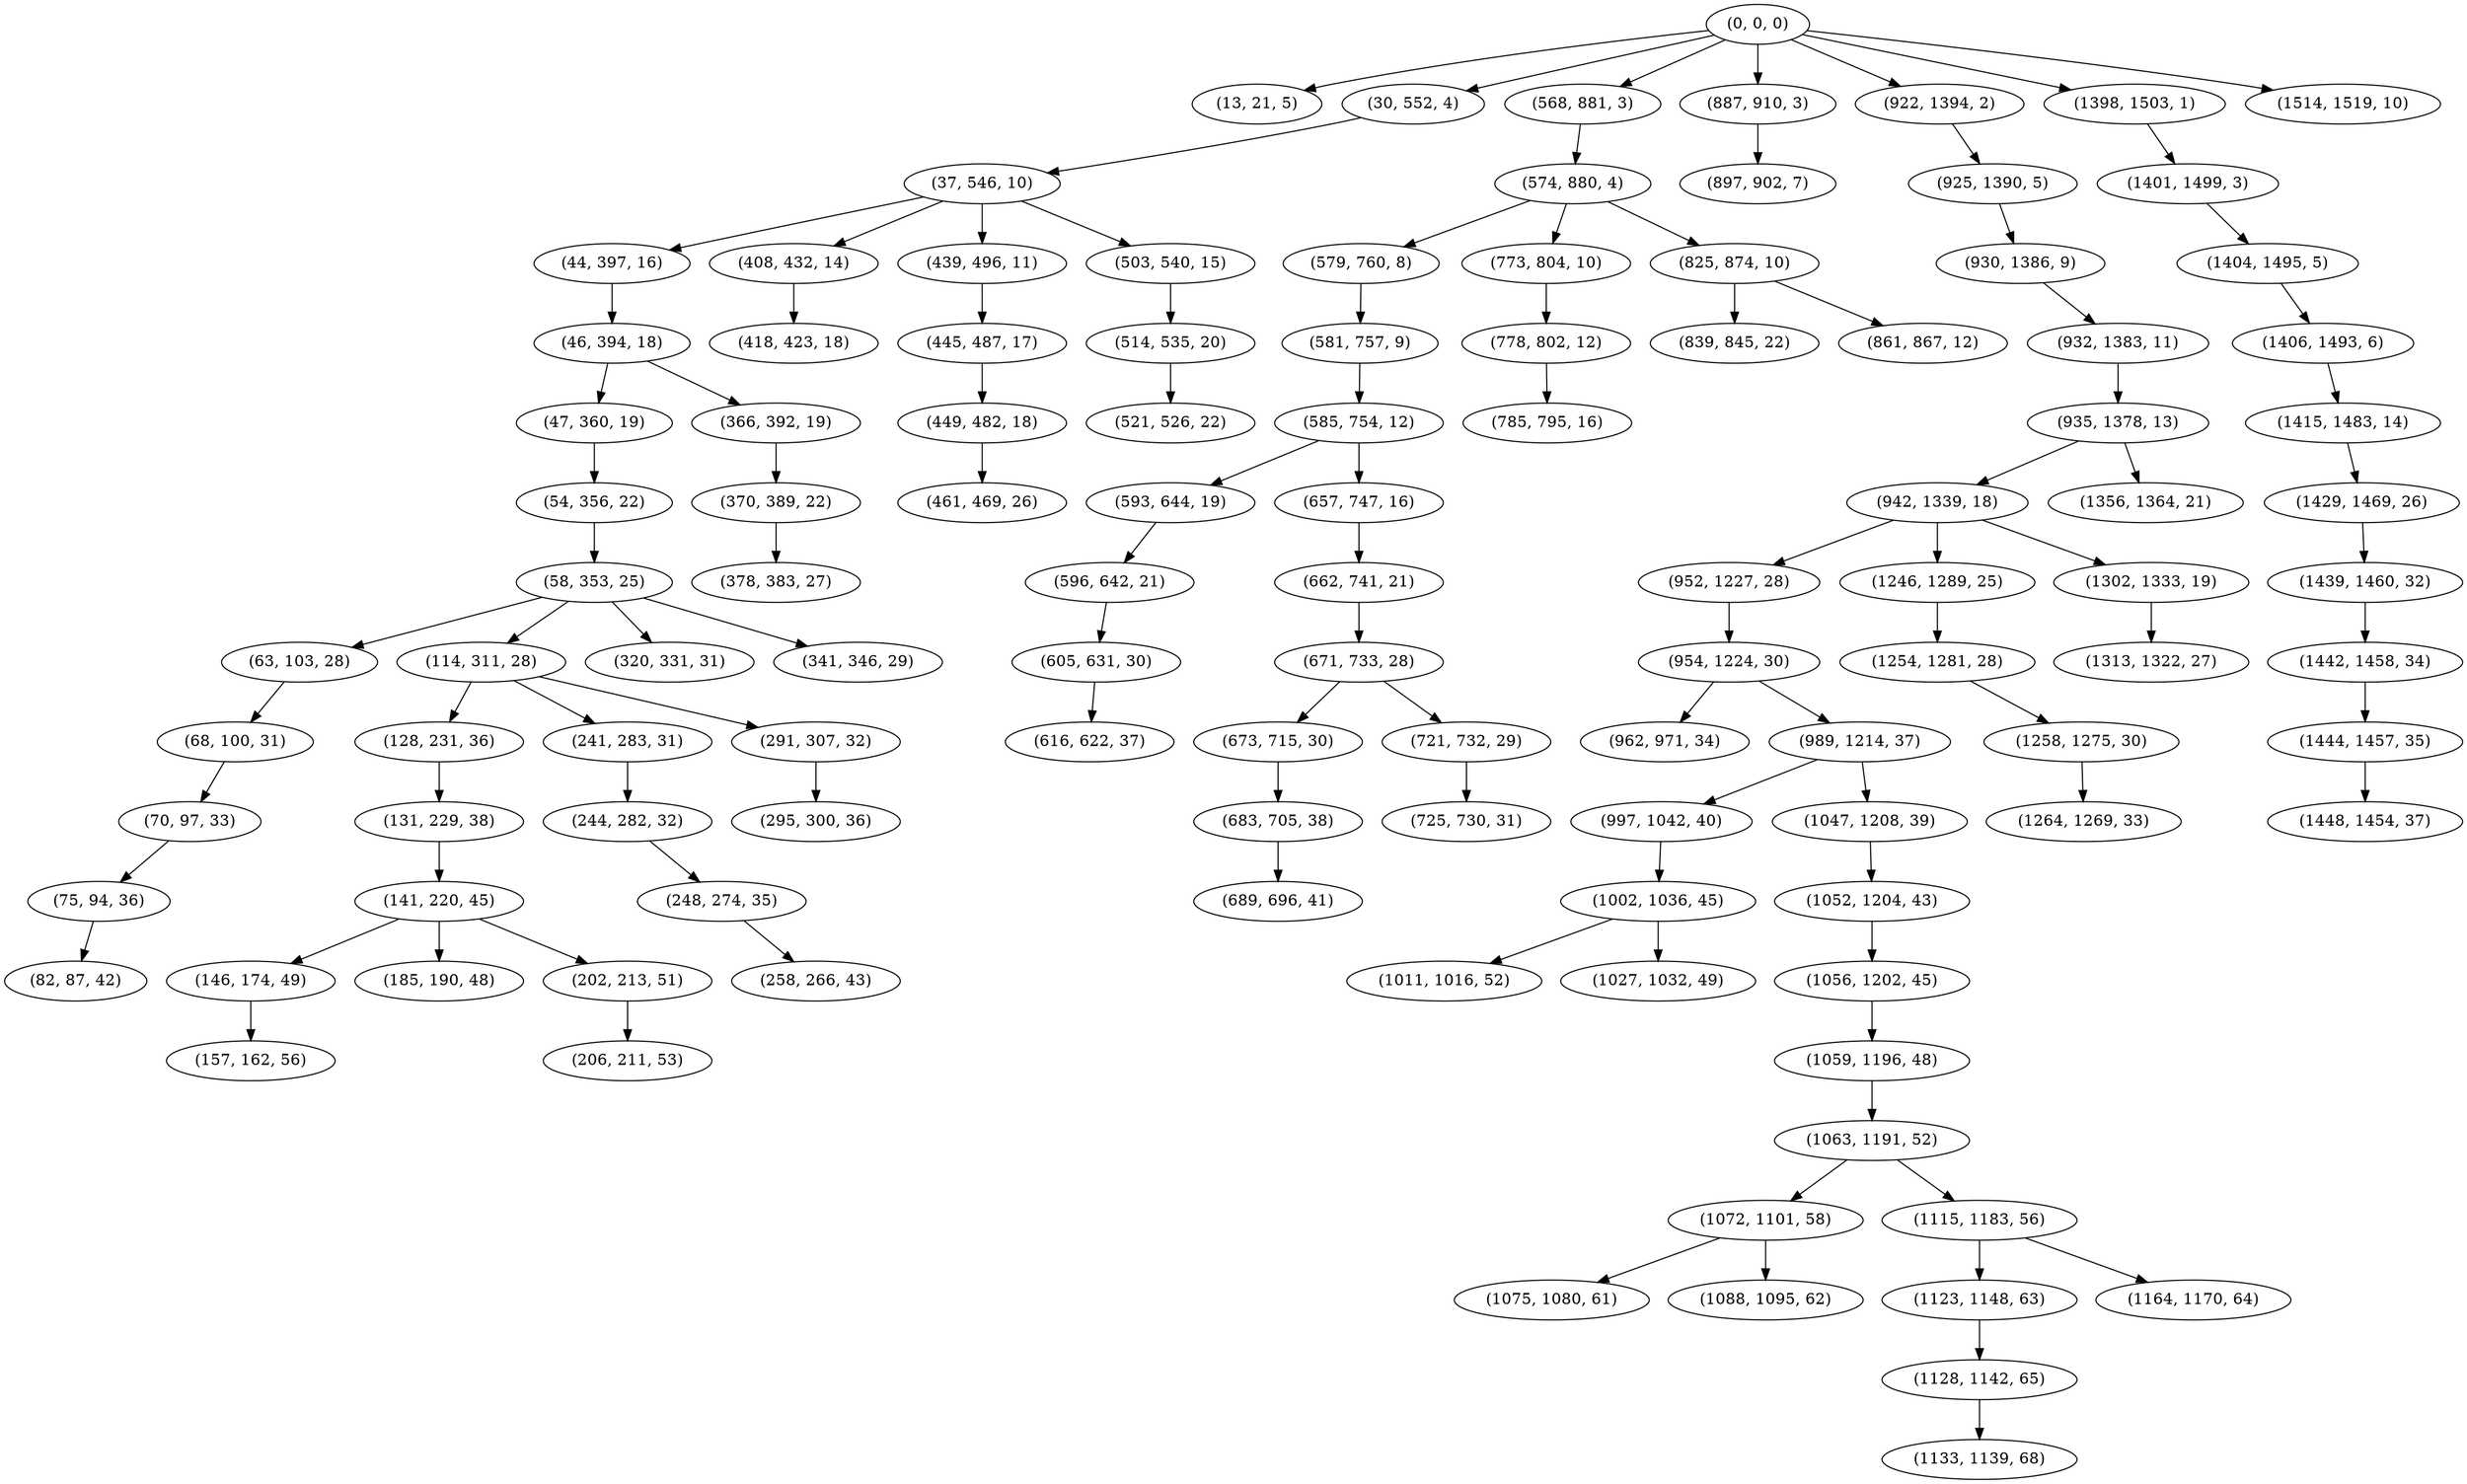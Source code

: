 digraph tree {
    "(0, 0, 0)";
    "(13, 21, 5)";
    "(30, 552, 4)";
    "(37, 546, 10)";
    "(44, 397, 16)";
    "(46, 394, 18)";
    "(47, 360, 19)";
    "(54, 356, 22)";
    "(58, 353, 25)";
    "(63, 103, 28)";
    "(68, 100, 31)";
    "(70, 97, 33)";
    "(75, 94, 36)";
    "(82, 87, 42)";
    "(114, 311, 28)";
    "(128, 231, 36)";
    "(131, 229, 38)";
    "(141, 220, 45)";
    "(146, 174, 49)";
    "(157, 162, 56)";
    "(185, 190, 48)";
    "(202, 213, 51)";
    "(206, 211, 53)";
    "(241, 283, 31)";
    "(244, 282, 32)";
    "(248, 274, 35)";
    "(258, 266, 43)";
    "(291, 307, 32)";
    "(295, 300, 36)";
    "(320, 331, 31)";
    "(341, 346, 29)";
    "(366, 392, 19)";
    "(370, 389, 22)";
    "(378, 383, 27)";
    "(408, 432, 14)";
    "(418, 423, 18)";
    "(439, 496, 11)";
    "(445, 487, 17)";
    "(449, 482, 18)";
    "(461, 469, 26)";
    "(503, 540, 15)";
    "(514, 535, 20)";
    "(521, 526, 22)";
    "(568, 881, 3)";
    "(574, 880, 4)";
    "(579, 760, 8)";
    "(581, 757, 9)";
    "(585, 754, 12)";
    "(593, 644, 19)";
    "(596, 642, 21)";
    "(605, 631, 30)";
    "(616, 622, 37)";
    "(657, 747, 16)";
    "(662, 741, 21)";
    "(671, 733, 28)";
    "(673, 715, 30)";
    "(683, 705, 38)";
    "(689, 696, 41)";
    "(721, 732, 29)";
    "(725, 730, 31)";
    "(773, 804, 10)";
    "(778, 802, 12)";
    "(785, 795, 16)";
    "(825, 874, 10)";
    "(839, 845, 22)";
    "(861, 867, 12)";
    "(887, 910, 3)";
    "(897, 902, 7)";
    "(922, 1394, 2)";
    "(925, 1390, 5)";
    "(930, 1386, 9)";
    "(932, 1383, 11)";
    "(935, 1378, 13)";
    "(942, 1339, 18)";
    "(952, 1227, 28)";
    "(954, 1224, 30)";
    "(962, 971, 34)";
    "(989, 1214, 37)";
    "(997, 1042, 40)";
    "(1002, 1036, 45)";
    "(1011, 1016, 52)";
    "(1027, 1032, 49)";
    "(1047, 1208, 39)";
    "(1052, 1204, 43)";
    "(1056, 1202, 45)";
    "(1059, 1196, 48)";
    "(1063, 1191, 52)";
    "(1072, 1101, 58)";
    "(1075, 1080, 61)";
    "(1088, 1095, 62)";
    "(1115, 1183, 56)";
    "(1123, 1148, 63)";
    "(1128, 1142, 65)";
    "(1133, 1139, 68)";
    "(1164, 1170, 64)";
    "(1246, 1289, 25)";
    "(1254, 1281, 28)";
    "(1258, 1275, 30)";
    "(1264, 1269, 33)";
    "(1302, 1333, 19)";
    "(1313, 1322, 27)";
    "(1356, 1364, 21)";
    "(1398, 1503, 1)";
    "(1401, 1499, 3)";
    "(1404, 1495, 5)";
    "(1406, 1493, 6)";
    "(1415, 1483, 14)";
    "(1429, 1469, 26)";
    "(1439, 1460, 32)";
    "(1442, 1458, 34)";
    "(1444, 1457, 35)";
    "(1448, 1454, 37)";
    "(1514, 1519, 10)";
    "(0, 0, 0)" -> "(13, 21, 5)";
    "(0, 0, 0)" -> "(30, 552, 4)";
    "(0, 0, 0)" -> "(568, 881, 3)";
    "(0, 0, 0)" -> "(887, 910, 3)";
    "(0, 0, 0)" -> "(922, 1394, 2)";
    "(0, 0, 0)" -> "(1398, 1503, 1)";
    "(0, 0, 0)" -> "(1514, 1519, 10)";
    "(30, 552, 4)" -> "(37, 546, 10)";
    "(37, 546, 10)" -> "(44, 397, 16)";
    "(37, 546, 10)" -> "(408, 432, 14)";
    "(37, 546, 10)" -> "(439, 496, 11)";
    "(37, 546, 10)" -> "(503, 540, 15)";
    "(44, 397, 16)" -> "(46, 394, 18)";
    "(46, 394, 18)" -> "(47, 360, 19)";
    "(46, 394, 18)" -> "(366, 392, 19)";
    "(47, 360, 19)" -> "(54, 356, 22)";
    "(54, 356, 22)" -> "(58, 353, 25)";
    "(58, 353, 25)" -> "(63, 103, 28)";
    "(58, 353, 25)" -> "(114, 311, 28)";
    "(58, 353, 25)" -> "(320, 331, 31)";
    "(58, 353, 25)" -> "(341, 346, 29)";
    "(63, 103, 28)" -> "(68, 100, 31)";
    "(68, 100, 31)" -> "(70, 97, 33)";
    "(70, 97, 33)" -> "(75, 94, 36)";
    "(75, 94, 36)" -> "(82, 87, 42)";
    "(114, 311, 28)" -> "(128, 231, 36)";
    "(114, 311, 28)" -> "(241, 283, 31)";
    "(114, 311, 28)" -> "(291, 307, 32)";
    "(128, 231, 36)" -> "(131, 229, 38)";
    "(131, 229, 38)" -> "(141, 220, 45)";
    "(141, 220, 45)" -> "(146, 174, 49)";
    "(141, 220, 45)" -> "(185, 190, 48)";
    "(141, 220, 45)" -> "(202, 213, 51)";
    "(146, 174, 49)" -> "(157, 162, 56)";
    "(202, 213, 51)" -> "(206, 211, 53)";
    "(241, 283, 31)" -> "(244, 282, 32)";
    "(244, 282, 32)" -> "(248, 274, 35)";
    "(248, 274, 35)" -> "(258, 266, 43)";
    "(291, 307, 32)" -> "(295, 300, 36)";
    "(366, 392, 19)" -> "(370, 389, 22)";
    "(370, 389, 22)" -> "(378, 383, 27)";
    "(408, 432, 14)" -> "(418, 423, 18)";
    "(439, 496, 11)" -> "(445, 487, 17)";
    "(445, 487, 17)" -> "(449, 482, 18)";
    "(449, 482, 18)" -> "(461, 469, 26)";
    "(503, 540, 15)" -> "(514, 535, 20)";
    "(514, 535, 20)" -> "(521, 526, 22)";
    "(568, 881, 3)" -> "(574, 880, 4)";
    "(574, 880, 4)" -> "(579, 760, 8)";
    "(574, 880, 4)" -> "(773, 804, 10)";
    "(574, 880, 4)" -> "(825, 874, 10)";
    "(579, 760, 8)" -> "(581, 757, 9)";
    "(581, 757, 9)" -> "(585, 754, 12)";
    "(585, 754, 12)" -> "(593, 644, 19)";
    "(585, 754, 12)" -> "(657, 747, 16)";
    "(593, 644, 19)" -> "(596, 642, 21)";
    "(596, 642, 21)" -> "(605, 631, 30)";
    "(605, 631, 30)" -> "(616, 622, 37)";
    "(657, 747, 16)" -> "(662, 741, 21)";
    "(662, 741, 21)" -> "(671, 733, 28)";
    "(671, 733, 28)" -> "(673, 715, 30)";
    "(671, 733, 28)" -> "(721, 732, 29)";
    "(673, 715, 30)" -> "(683, 705, 38)";
    "(683, 705, 38)" -> "(689, 696, 41)";
    "(721, 732, 29)" -> "(725, 730, 31)";
    "(773, 804, 10)" -> "(778, 802, 12)";
    "(778, 802, 12)" -> "(785, 795, 16)";
    "(825, 874, 10)" -> "(839, 845, 22)";
    "(825, 874, 10)" -> "(861, 867, 12)";
    "(887, 910, 3)" -> "(897, 902, 7)";
    "(922, 1394, 2)" -> "(925, 1390, 5)";
    "(925, 1390, 5)" -> "(930, 1386, 9)";
    "(930, 1386, 9)" -> "(932, 1383, 11)";
    "(932, 1383, 11)" -> "(935, 1378, 13)";
    "(935, 1378, 13)" -> "(942, 1339, 18)";
    "(935, 1378, 13)" -> "(1356, 1364, 21)";
    "(942, 1339, 18)" -> "(952, 1227, 28)";
    "(942, 1339, 18)" -> "(1246, 1289, 25)";
    "(942, 1339, 18)" -> "(1302, 1333, 19)";
    "(952, 1227, 28)" -> "(954, 1224, 30)";
    "(954, 1224, 30)" -> "(962, 971, 34)";
    "(954, 1224, 30)" -> "(989, 1214, 37)";
    "(989, 1214, 37)" -> "(997, 1042, 40)";
    "(989, 1214, 37)" -> "(1047, 1208, 39)";
    "(997, 1042, 40)" -> "(1002, 1036, 45)";
    "(1002, 1036, 45)" -> "(1011, 1016, 52)";
    "(1002, 1036, 45)" -> "(1027, 1032, 49)";
    "(1047, 1208, 39)" -> "(1052, 1204, 43)";
    "(1052, 1204, 43)" -> "(1056, 1202, 45)";
    "(1056, 1202, 45)" -> "(1059, 1196, 48)";
    "(1059, 1196, 48)" -> "(1063, 1191, 52)";
    "(1063, 1191, 52)" -> "(1072, 1101, 58)";
    "(1063, 1191, 52)" -> "(1115, 1183, 56)";
    "(1072, 1101, 58)" -> "(1075, 1080, 61)";
    "(1072, 1101, 58)" -> "(1088, 1095, 62)";
    "(1115, 1183, 56)" -> "(1123, 1148, 63)";
    "(1115, 1183, 56)" -> "(1164, 1170, 64)";
    "(1123, 1148, 63)" -> "(1128, 1142, 65)";
    "(1128, 1142, 65)" -> "(1133, 1139, 68)";
    "(1246, 1289, 25)" -> "(1254, 1281, 28)";
    "(1254, 1281, 28)" -> "(1258, 1275, 30)";
    "(1258, 1275, 30)" -> "(1264, 1269, 33)";
    "(1302, 1333, 19)" -> "(1313, 1322, 27)";
    "(1398, 1503, 1)" -> "(1401, 1499, 3)";
    "(1401, 1499, 3)" -> "(1404, 1495, 5)";
    "(1404, 1495, 5)" -> "(1406, 1493, 6)";
    "(1406, 1493, 6)" -> "(1415, 1483, 14)";
    "(1415, 1483, 14)" -> "(1429, 1469, 26)";
    "(1429, 1469, 26)" -> "(1439, 1460, 32)";
    "(1439, 1460, 32)" -> "(1442, 1458, 34)";
    "(1442, 1458, 34)" -> "(1444, 1457, 35)";
    "(1444, 1457, 35)" -> "(1448, 1454, 37)";
}

